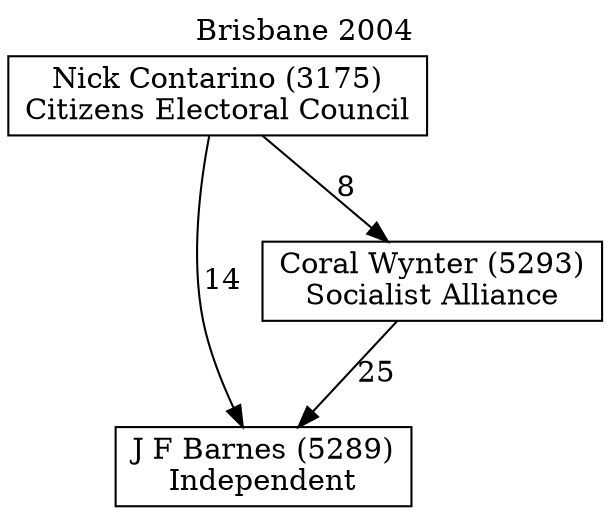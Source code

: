 // House preference flow
digraph "J F Barnes (5289)_Brisbane_2004" {
	graph [label="Brisbane 2004" labelloc=t mclimit=10]
	node [shape=box]
	"J F Barnes (5289)" [label="J F Barnes (5289)
Independent"]
	"Coral Wynter (5293)" [label="Coral Wynter (5293)
Socialist Alliance"]
	"Nick Contarino (3175)" [label="Nick Contarino (3175)
Citizens Electoral Council"]
	"Coral Wynter (5293)" -> "J F Barnes (5289)" [label=25]
	"Nick Contarino (3175)" -> "Coral Wynter (5293)" [label=8]
	"Nick Contarino (3175)" -> "J F Barnes (5289)" [label=14]
}
